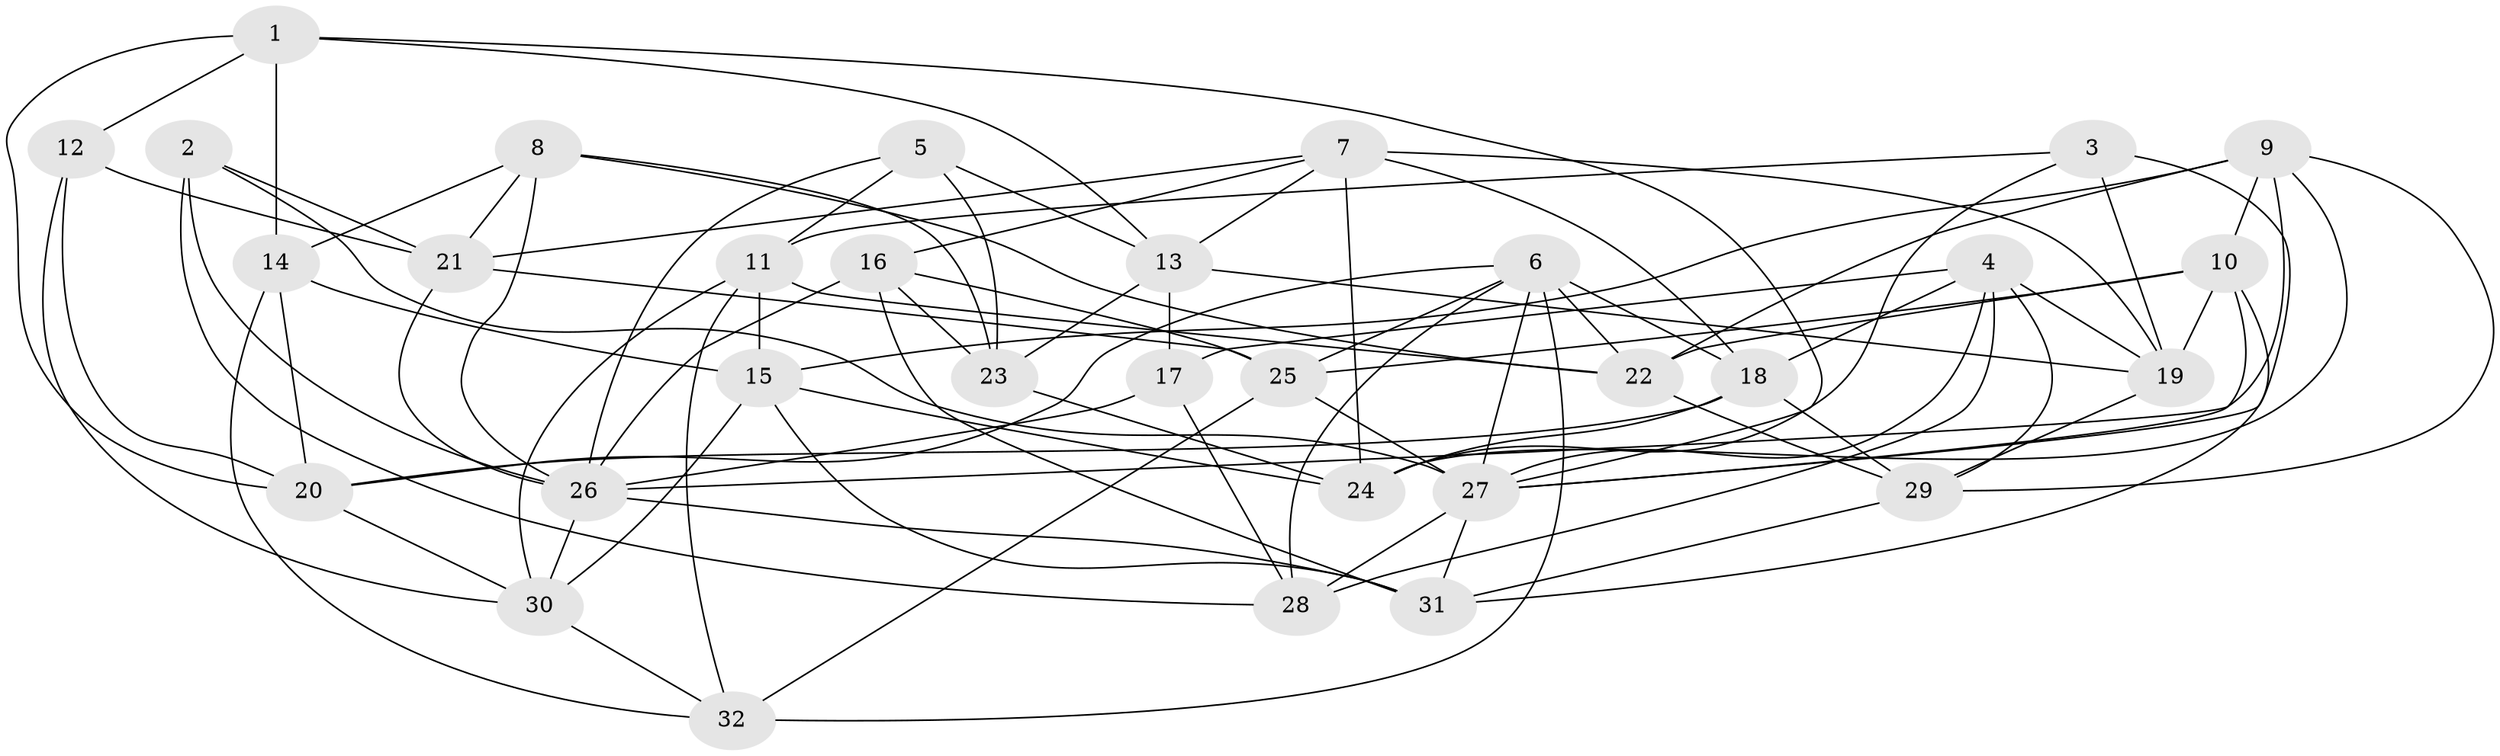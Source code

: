 // original degree distribution, {4: 1.0}
// Generated by graph-tools (version 1.1) at 2025/26/03/09/25 03:26:58]
// undirected, 32 vertices, 91 edges
graph export_dot {
graph [start="1"]
  node [color=gray90,style=filled];
  1;
  2;
  3;
  4;
  5;
  6;
  7;
  8;
  9;
  10;
  11;
  12;
  13;
  14;
  15;
  16;
  17;
  18;
  19;
  20;
  21;
  22;
  23;
  24;
  25;
  26;
  27;
  28;
  29;
  30;
  31;
  32;
  1 -- 12 [weight=1.0];
  1 -- 13 [weight=1.0];
  1 -- 14 [weight=2.0];
  1 -- 20 [weight=1.0];
  1 -- 27 [weight=1.0];
  2 -- 21 [weight=1.0];
  2 -- 26 [weight=1.0];
  2 -- 27 [weight=1.0];
  2 -- 28 [weight=1.0];
  3 -- 11 [weight=1.0];
  3 -- 19 [weight=1.0];
  3 -- 24 [weight=1.0];
  3 -- 27 [weight=1.0];
  4 -- 17 [weight=1.0];
  4 -- 18 [weight=1.0];
  4 -- 19 [weight=1.0];
  4 -- 27 [weight=1.0];
  4 -- 28 [weight=1.0];
  4 -- 29 [weight=1.0];
  5 -- 11 [weight=1.0];
  5 -- 13 [weight=1.0];
  5 -- 23 [weight=1.0];
  5 -- 26 [weight=1.0];
  6 -- 18 [weight=1.0];
  6 -- 20 [weight=1.0];
  6 -- 22 [weight=1.0];
  6 -- 25 [weight=1.0];
  6 -- 27 [weight=1.0];
  6 -- 28 [weight=1.0];
  6 -- 32 [weight=2.0];
  7 -- 13 [weight=1.0];
  7 -- 16 [weight=1.0];
  7 -- 18 [weight=1.0];
  7 -- 19 [weight=1.0];
  7 -- 21 [weight=1.0];
  7 -- 24 [weight=1.0];
  8 -- 14 [weight=1.0];
  8 -- 21 [weight=1.0];
  8 -- 22 [weight=1.0];
  8 -- 23 [weight=1.0];
  8 -- 26 [weight=2.0];
  9 -- 10 [weight=1.0];
  9 -- 15 [weight=1.0];
  9 -- 22 [weight=1.0];
  9 -- 24 [weight=1.0];
  9 -- 26 [weight=1.0];
  9 -- 29 [weight=1.0];
  10 -- 19 [weight=1.0];
  10 -- 22 [weight=1.0];
  10 -- 25 [weight=1.0];
  10 -- 27 [weight=1.0];
  10 -- 31 [weight=1.0];
  11 -- 15 [weight=1.0];
  11 -- 22 [weight=1.0];
  11 -- 30 [weight=1.0];
  11 -- 32 [weight=1.0];
  12 -- 20 [weight=1.0];
  12 -- 21 [weight=1.0];
  12 -- 30 [weight=1.0];
  13 -- 17 [weight=1.0];
  13 -- 19 [weight=1.0];
  13 -- 23 [weight=1.0];
  14 -- 15 [weight=1.0];
  14 -- 20 [weight=1.0];
  14 -- 32 [weight=1.0];
  15 -- 24 [weight=1.0];
  15 -- 30 [weight=1.0];
  15 -- 31 [weight=1.0];
  16 -- 23 [weight=2.0];
  16 -- 25 [weight=1.0];
  16 -- 26 [weight=1.0];
  16 -- 31 [weight=1.0];
  17 -- 26 [weight=1.0];
  17 -- 28 [weight=1.0];
  18 -- 20 [weight=1.0];
  18 -- 24 [weight=1.0];
  18 -- 29 [weight=1.0];
  19 -- 29 [weight=1.0];
  20 -- 30 [weight=1.0];
  21 -- 25 [weight=1.0];
  21 -- 26 [weight=1.0];
  22 -- 29 [weight=1.0];
  23 -- 24 [weight=1.0];
  25 -- 27 [weight=1.0];
  25 -- 32 [weight=1.0];
  26 -- 30 [weight=1.0];
  26 -- 31 [weight=1.0];
  27 -- 28 [weight=2.0];
  27 -- 31 [weight=1.0];
  29 -- 31 [weight=1.0];
  30 -- 32 [weight=1.0];
}
